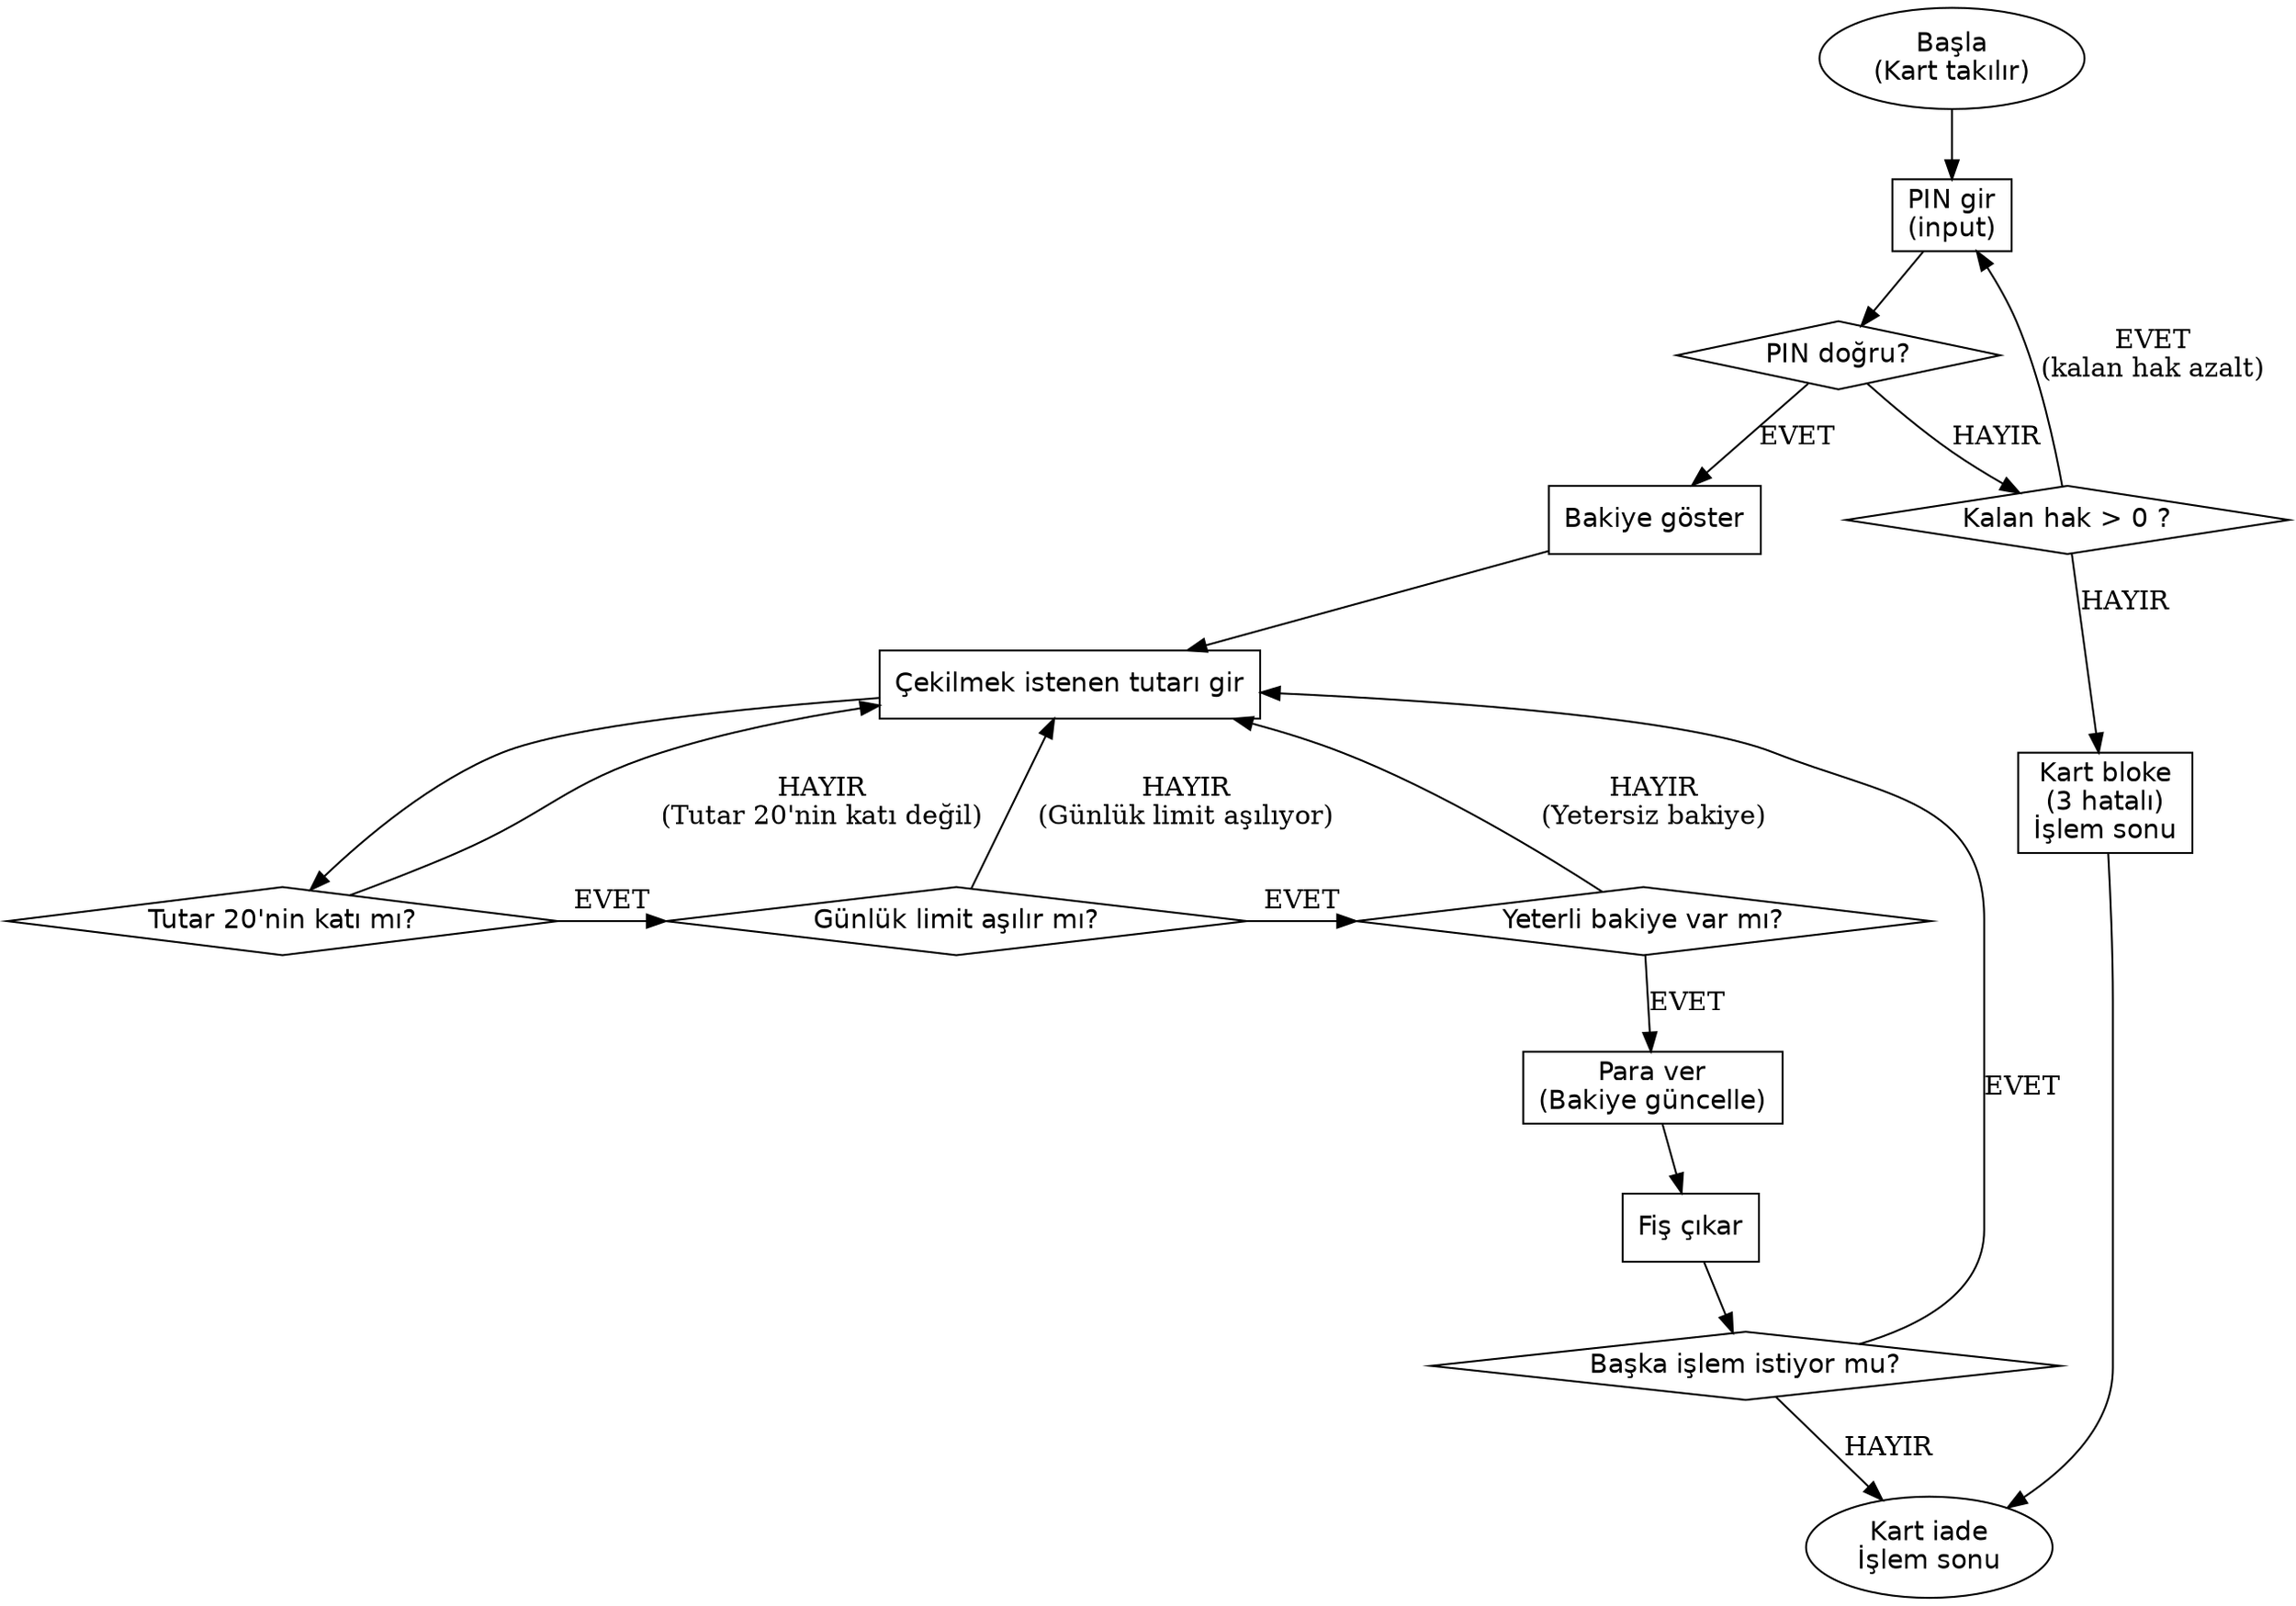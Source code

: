 digraph ATM {
  rankdir=TB;
  node [fontname="Helvetica"];

  Start [label="Başla\n(Kart takılır)", shape=oval];

  PIN_Input [label="PIN gir\n(input)", shape=box];
  PIN_Check [label="PIN doğru?", shape=diamond];

  HakKontrol [label="Kalan hak > 0 ?", shape=diamond];
  BlockCard [label="Kart bloke\n(3 hatalı)\nİşlem sonu", shape=box];

  ShowBalance [label="Bakiye göster", shape=box];
  AmountInput [label="Çekilmek istenen tutarı gir", shape=box];

  Mul20Check [label="Tutar 20'nin katı mı?", shape=diamond];
  DailyLimitCheck [label="Günlük limit aşılır mı?", shape=diamond];
  BalanceCheck [label="Yeterli bakiye var mı?", shape=diamond];

  Dispense [label="Para ver\n(Bakiye güncelle)", shape=box];
  Receipt [label="Fiş çıkar", shape=box];

  MoreTxn [label="Başka işlem istiyor mu?", shape=diamond];
  End [label="Kart iade\nİşlem sonu", shape=oval];

  // Başlangıç
  Start -> PIN_Input;

  // PIN döngüsü
  PIN_Input -> PIN_Check;
  PIN_Check -> ShowBalance [label="EVET"];
  PIN_Check -> HakKontrol [label="HAYIR"];

  HakKontrol -> PIN_Input [label="EVET\n(kalan hak azalt)"];
  HakKontrol -> BlockCard [label="HAYIR"];

  // İşlem akışı
  ShowBalance -> AmountInput;
  AmountInput -> Mul20Check;

  Mul20Check -> DailyLimitCheck [label="EVET"];
  Mul20Check -> AmountInput [label="HAYIR\n(Tutar 20'nin katı değil)"];

  DailyLimitCheck -> BalanceCheck [label="EVET"];
  DailyLimitCheck -> AmountInput [label="HAYIR\n(Günlük limit aşılıyor)"];

  BalanceCheck -> Dispense [label="EVET"];
  BalanceCheck -> AmountInput [label="HAYIR\n(Yetersiz bakiye)"];

  Dispense -> Receipt;
  Receipt -> MoreTxn;

  MoreTxn -> AmountInput [label="EVET"];
  MoreTxn -> End [label="HAYIR"];

  // Bloklanma sonrası son
  BlockCard -> End;

  // Görsel düzenleme ipuçları (opsiyonel)
  { rank = same; Mul20Check; DailyLimitCheck; BalanceCheck; }
}
